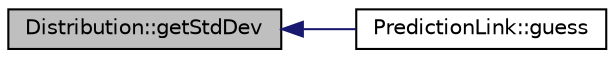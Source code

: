 digraph G
{
  edge [fontname="Helvetica",fontsize="10",labelfontname="Helvetica",labelfontsize="10"];
  node [fontname="Helvetica",fontsize="10",shape=record];
  rankdir=LR;
  Node1 [label="Distribution::getStdDev",height=0.2,width=0.4,color="black", fillcolor="grey75", style="filled" fontcolor="black"];
  Node1 -> Node2 [dir=back,color="midnightblue",fontsize="10",style="solid",fontname="Helvetica"];
  Node2 [label="PredictionLink::guess",height=0.2,width=0.4,color="black", fillcolor="white", style="filled",URL="$class_prediction_link.html#aad9903e5635e0ea3b885c9aecc979229"];
}
